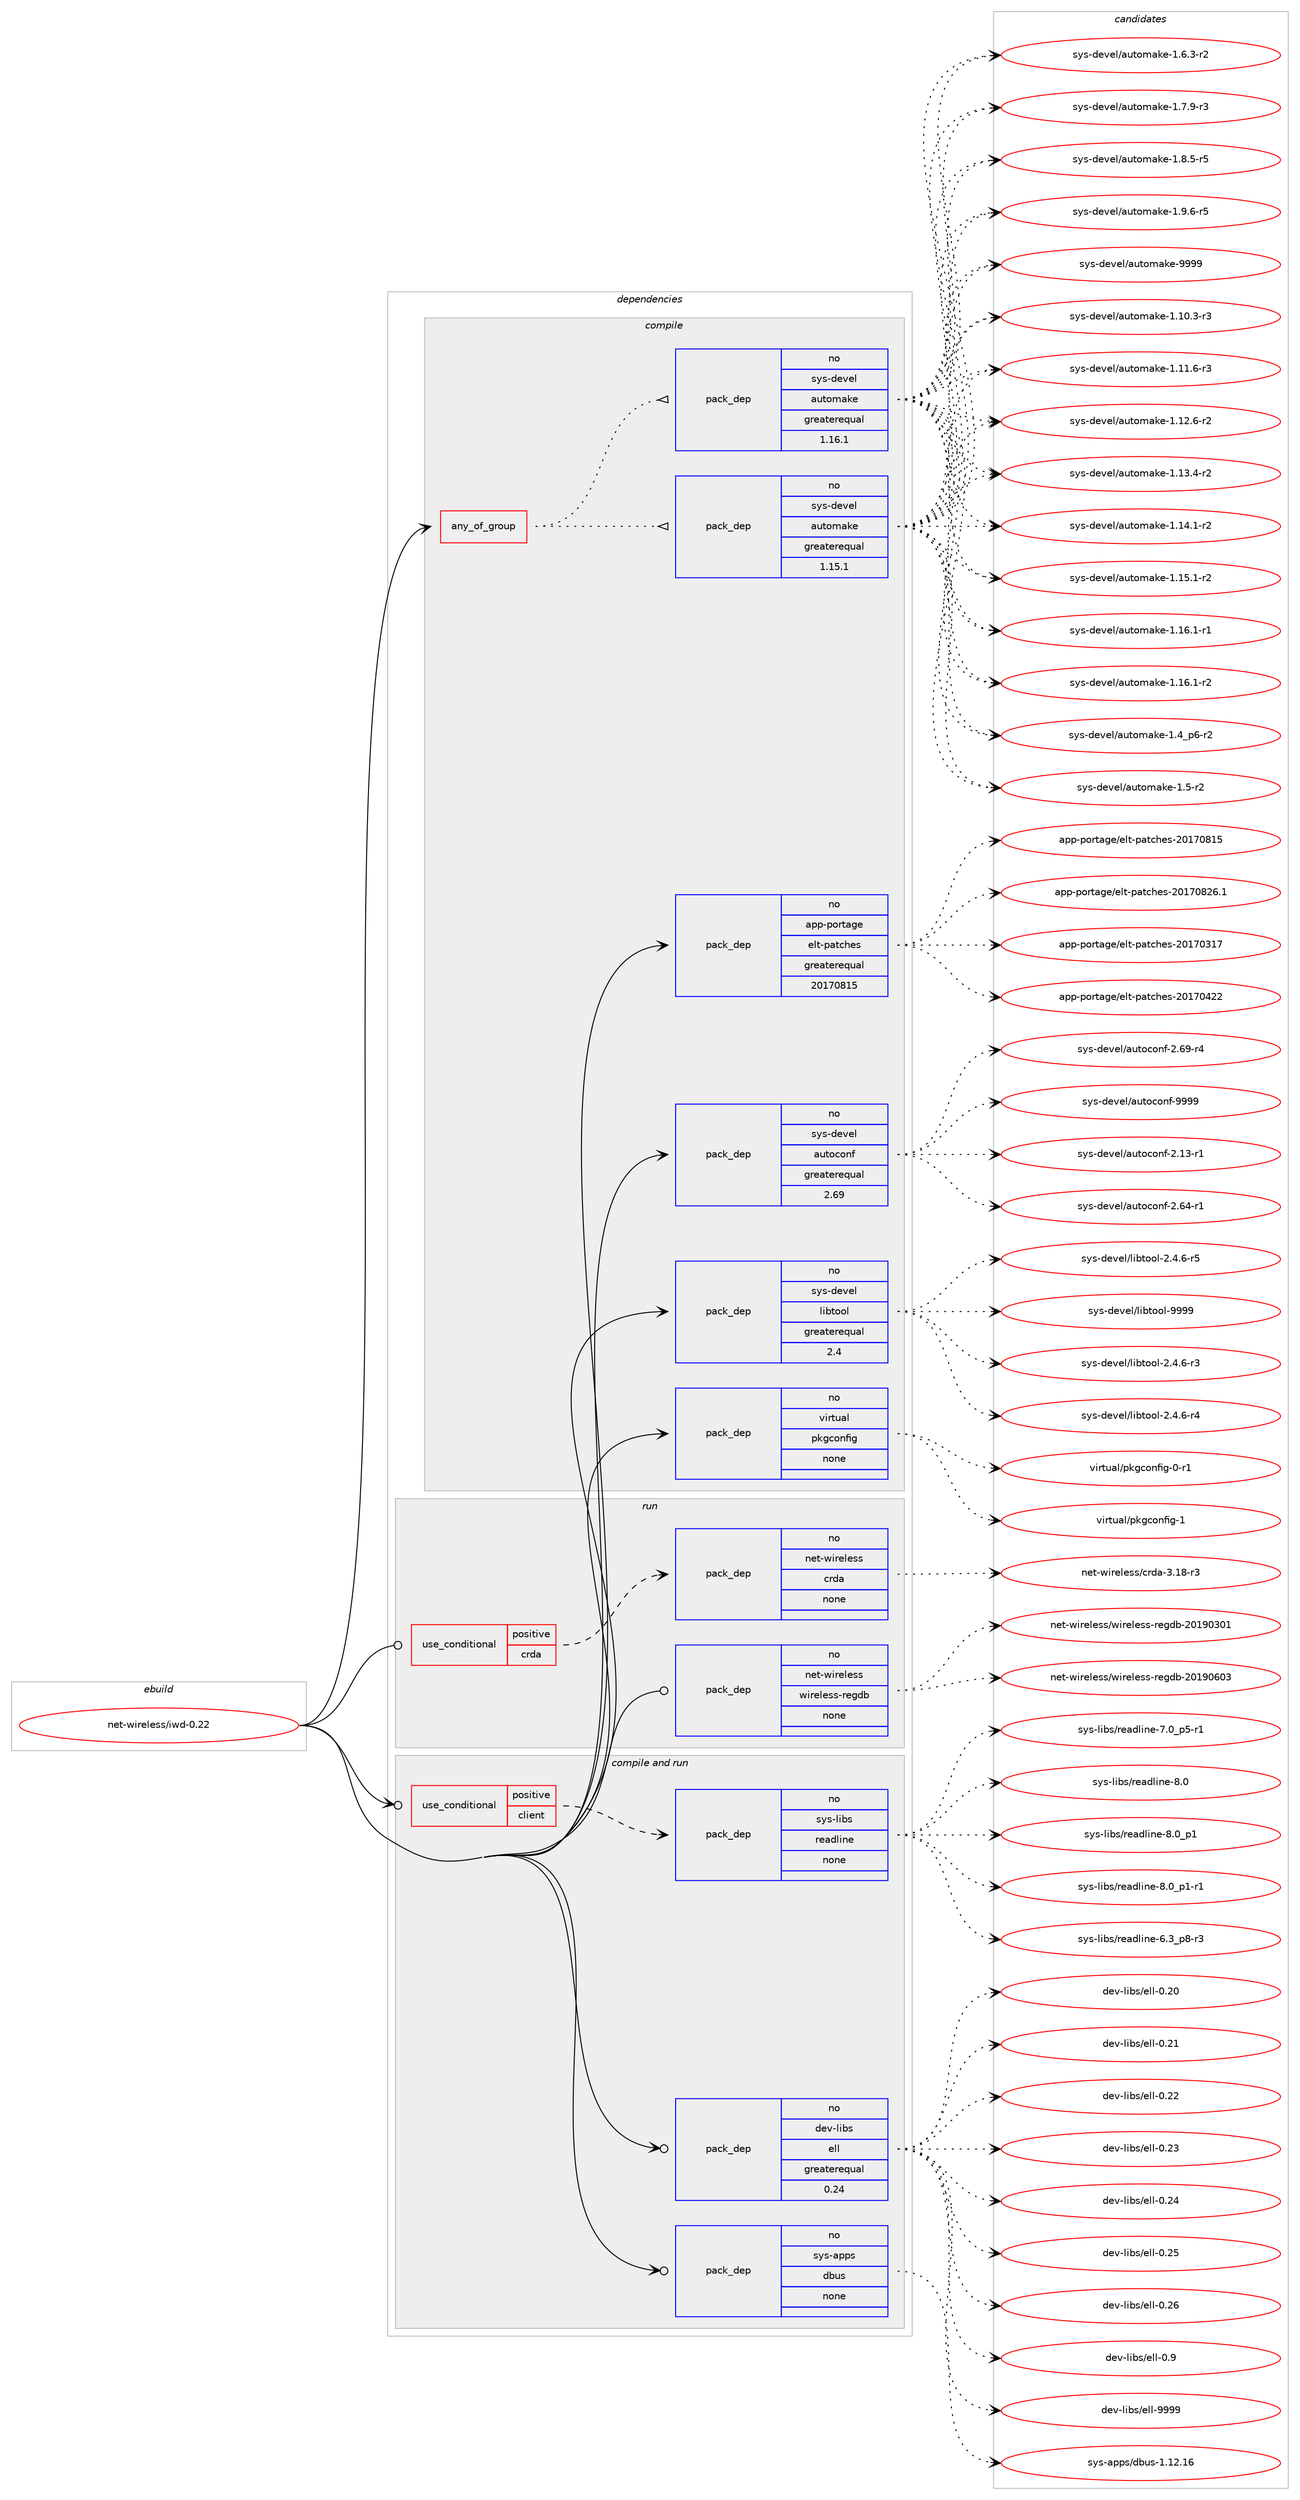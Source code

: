 digraph prolog {

# *************
# Graph options
# *************

newrank=true;
concentrate=true;
compound=true;
graph [rankdir=LR,fontname=Helvetica,fontsize=10,ranksep=1.5];#, ranksep=2.5, nodesep=0.2];
edge  [arrowhead=vee];
node  [fontname=Helvetica,fontsize=10];

# **********
# The ebuild
# **********

subgraph cluster_leftcol {
color=gray;
rank=same;
label=<<i>ebuild</i>>;
id [label="net-wireless/iwd-0.22", color=red, width=4, href="../net-wireless/iwd-0.22.svg"];
}

# ****************
# The dependencies
# ****************

subgraph cluster_midcol {
color=gray;
label=<<i>dependencies</i>>;
subgraph cluster_compile {
fillcolor="#eeeeee";
style=filled;
label=<<i>compile</i>>;
subgraph any14408 {
dependency844676 [label=<<TABLE BORDER="0" CELLBORDER="1" CELLSPACING="0" CELLPADDING="4"><TR><TD CELLPADDING="10">any_of_group</TD></TR></TABLE>>, shape=none, color=red];subgraph pack623720 {
dependency844677 [label=<<TABLE BORDER="0" CELLBORDER="1" CELLSPACING="0" CELLPADDING="4" WIDTH="220"><TR><TD ROWSPAN="6" CELLPADDING="30">pack_dep</TD></TR><TR><TD WIDTH="110">no</TD></TR><TR><TD>sys-devel</TD></TR><TR><TD>automake</TD></TR><TR><TD>greaterequal</TD></TR><TR><TD>1.16.1</TD></TR></TABLE>>, shape=none, color=blue];
}
dependency844676:e -> dependency844677:w [weight=20,style="dotted",arrowhead="oinv"];
subgraph pack623721 {
dependency844678 [label=<<TABLE BORDER="0" CELLBORDER="1" CELLSPACING="0" CELLPADDING="4" WIDTH="220"><TR><TD ROWSPAN="6" CELLPADDING="30">pack_dep</TD></TR><TR><TD WIDTH="110">no</TD></TR><TR><TD>sys-devel</TD></TR><TR><TD>automake</TD></TR><TR><TD>greaterequal</TD></TR><TR><TD>1.15.1</TD></TR></TABLE>>, shape=none, color=blue];
}
dependency844676:e -> dependency844678:w [weight=20,style="dotted",arrowhead="oinv"];
}
id:e -> dependency844676:w [weight=20,style="solid",arrowhead="vee"];
subgraph pack623722 {
dependency844679 [label=<<TABLE BORDER="0" CELLBORDER="1" CELLSPACING="0" CELLPADDING="4" WIDTH="220"><TR><TD ROWSPAN="6" CELLPADDING="30">pack_dep</TD></TR><TR><TD WIDTH="110">no</TD></TR><TR><TD>app-portage</TD></TR><TR><TD>elt-patches</TD></TR><TR><TD>greaterequal</TD></TR><TR><TD>20170815</TD></TR></TABLE>>, shape=none, color=blue];
}
id:e -> dependency844679:w [weight=20,style="solid",arrowhead="vee"];
subgraph pack623723 {
dependency844680 [label=<<TABLE BORDER="0" CELLBORDER="1" CELLSPACING="0" CELLPADDING="4" WIDTH="220"><TR><TD ROWSPAN="6" CELLPADDING="30">pack_dep</TD></TR><TR><TD WIDTH="110">no</TD></TR><TR><TD>sys-devel</TD></TR><TR><TD>autoconf</TD></TR><TR><TD>greaterequal</TD></TR><TR><TD>2.69</TD></TR></TABLE>>, shape=none, color=blue];
}
id:e -> dependency844680:w [weight=20,style="solid",arrowhead="vee"];
subgraph pack623724 {
dependency844681 [label=<<TABLE BORDER="0" CELLBORDER="1" CELLSPACING="0" CELLPADDING="4" WIDTH="220"><TR><TD ROWSPAN="6" CELLPADDING="30">pack_dep</TD></TR><TR><TD WIDTH="110">no</TD></TR><TR><TD>sys-devel</TD></TR><TR><TD>libtool</TD></TR><TR><TD>greaterequal</TD></TR><TR><TD>2.4</TD></TR></TABLE>>, shape=none, color=blue];
}
id:e -> dependency844681:w [weight=20,style="solid",arrowhead="vee"];
subgraph pack623725 {
dependency844682 [label=<<TABLE BORDER="0" CELLBORDER="1" CELLSPACING="0" CELLPADDING="4" WIDTH="220"><TR><TD ROWSPAN="6" CELLPADDING="30">pack_dep</TD></TR><TR><TD WIDTH="110">no</TD></TR><TR><TD>virtual</TD></TR><TR><TD>pkgconfig</TD></TR><TR><TD>none</TD></TR><TR><TD></TD></TR></TABLE>>, shape=none, color=blue];
}
id:e -> dependency844682:w [weight=20,style="solid",arrowhead="vee"];
}
subgraph cluster_compileandrun {
fillcolor="#eeeeee";
style=filled;
label=<<i>compile and run</i>>;
subgraph cond206045 {
dependency844683 [label=<<TABLE BORDER="0" CELLBORDER="1" CELLSPACING="0" CELLPADDING="4"><TR><TD ROWSPAN="3" CELLPADDING="10">use_conditional</TD></TR><TR><TD>positive</TD></TR><TR><TD>client</TD></TR></TABLE>>, shape=none, color=red];
subgraph pack623726 {
dependency844684 [label=<<TABLE BORDER="0" CELLBORDER="1" CELLSPACING="0" CELLPADDING="4" WIDTH="220"><TR><TD ROWSPAN="6" CELLPADDING="30">pack_dep</TD></TR><TR><TD WIDTH="110">no</TD></TR><TR><TD>sys-libs</TD></TR><TR><TD>readline</TD></TR><TR><TD>none</TD></TR><TR><TD></TD></TR></TABLE>>, shape=none, color=blue];
}
dependency844683:e -> dependency844684:w [weight=20,style="dashed",arrowhead="vee"];
}
id:e -> dependency844683:w [weight=20,style="solid",arrowhead="odotvee"];
subgraph pack623727 {
dependency844685 [label=<<TABLE BORDER="0" CELLBORDER="1" CELLSPACING="0" CELLPADDING="4" WIDTH="220"><TR><TD ROWSPAN="6" CELLPADDING="30">pack_dep</TD></TR><TR><TD WIDTH="110">no</TD></TR><TR><TD>dev-libs</TD></TR><TR><TD>ell</TD></TR><TR><TD>greaterequal</TD></TR><TR><TD>0.24</TD></TR></TABLE>>, shape=none, color=blue];
}
id:e -> dependency844685:w [weight=20,style="solid",arrowhead="odotvee"];
subgraph pack623728 {
dependency844686 [label=<<TABLE BORDER="0" CELLBORDER="1" CELLSPACING="0" CELLPADDING="4" WIDTH="220"><TR><TD ROWSPAN="6" CELLPADDING="30">pack_dep</TD></TR><TR><TD WIDTH="110">no</TD></TR><TR><TD>sys-apps</TD></TR><TR><TD>dbus</TD></TR><TR><TD>none</TD></TR><TR><TD></TD></TR></TABLE>>, shape=none, color=blue];
}
id:e -> dependency844686:w [weight=20,style="solid",arrowhead="odotvee"];
}
subgraph cluster_run {
fillcolor="#eeeeee";
style=filled;
label=<<i>run</i>>;
subgraph cond206046 {
dependency844687 [label=<<TABLE BORDER="0" CELLBORDER="1" CELLSPACING="0" CELLPADDING="4"><TR><TD ROWSPAN="3" CELLPADDING="10">use_conditional</TD></TR><TR><TD>positive</TD></TR><TR><TD>crda</TD></TR></TABLE>>, shape=none, color=red];
subgraph pack623729 {
dependency844688 [label=<<TABLE BORDER="0" CELLBORDER="1" CELLSPACING="0" CELLPADDING="4" WIDTH="220"><TR><TD ROWSPAN="6" CELLPADDING="30">pack_dep</TD></TR><TR><TD WIDTH="110">no</TD></TR><TR><TD>net-wireless</TD></TR><TR><TD>crda</TD></TR><TR><TD>none</TD></TR><TR><TD></TD></TR></TABLE>>, shape=none, color=blue];
}
dependency844687:e -> dependency844688:w [weight=20,style="dashed",arrowhead="vee"];
}
id:e -> dependency844687:w [weight=20,style="solid",arrowhead="odot"];
subgraph pack623730 {
dependency844689 [label=<<TABLE BORDER="0" CELLBORDER="1" CELLSPACING="0" CELLPADDING="4" WIDTH="220"><TR><TD ROWSPAN="6" CELLPADDING="30">pack_dep</TD></TR><TR><TD WIDTH="110">no</TD></TR><TR><TD>net-wireless</TD></TR><TR><TD>wireless-regdb</TD></TR><TR><TD>none</TD></TR><TR><TD></TD></TR></TABLE>>, shape=none, color=blue];
}
id:e -> dependency844689:w [weight=20,style="solid",arrowhead="odot"];
}
}

# **************
# The candidates
# **************

subgraph cluster_choices {
rank=same;
color=gray;
label=<<i>candidates</i>>;

subgraph choice623720 {
color=black;
nodesep=1;
choice11512111545100101118101108479711711611110997107101454946494846514511451 [label="sys-devel/automake-1.10.3-r3", color=red, width=4,href="../sys-devel/automake-1.10.3-r3.svg"];
choice11512111545100101118101108479711711611110997107101454946494946544511451 [label="sys-devel/automake-1.11.6-r3", color=red, width=4,href="../sys-devel/automake-1.11.6-r3.svg"];
choice11512111545100101118101108479711711611110997107101454946495046544511450 [label="sys-devel/automake-1.12.6-r2", color=red, width=4,href="../sys-devel/automake-1.12.6-r2.svg"];
choice11512111545100101118101108479711711611110997107101454946495146524511450 [label="sys-devel/automake-1.13.4-r2", color=red, width=4,href="../sys-devel/automake-1.13.4-r2.svg"];
choice11512111545100101118101108479711711611110997107101454946495246494511450 [label="sys-devel/automake-1.14.1-r2", color=red, width=4,href="../sys-devel/automake-1.14.1-r2.svg"];
choice11512111545100101118101108479711711611110997107101454946495346494511450 [label="sys-devel/automake-1.15.1-r2", color=red, width=4,href="../sys-devel/automake-1.15.1-r2.svg"];
choice11512111545100101118101108479711711611110997107101454946495446494511449 [label="sys-devel/automake-1.16.1-r1", color=red, width=4,href="../sys-devel/automake-1.16.1-r1.svg"];
choice11512111545100101118101108479711711611110997107101454946495446494511450 [label="sys-devel/automake-1.16.1-r2", color=red, width=4,href="../sys-devel/automake-1.16.1-r2.svg"];
choice115121115451001011181011084797117116111109971071014549465295112544511450 [label="sys-devel/automake-1.4_p6-r2", color=red, width=4,href="../sys-devel/automake-1.4_p6-r2.svg"];
choice11512111545100101118101108479711711611110997107101454946534511450 [label="sys-devel/automake-1.5-r2", color=red, width=4,href="../sys-devel/automake-1.5-r2.svg"];
choice115121115451001011181011084797117116111109971071014549465446514511450 [label="sys-devel/automake-1.6.3-r2", color=red, width=4,href="../sys-devel/automake-1.6.3-r2.svg"];
choice115121115451001011181011084797117116111109971071014549465546574511451 [label="sys-devel/automake-1.7.9-r3", color=red, width=4,href="../sys-devel/automake-1.7.9-r3.svg"];
choice115121115451001011181011084797117116111109971071014549465646534511453 [label="sys-devel/automake-1.8.5-r5", color=red, width=4,href="../sys-devel/automake-1.8.5-r5.svg"];
choice115121115451001011181011084797117116111109971071014549465746544511453 [label="sys-devel/automake-1.9.6-r5", color=red, width=4,href="../sys-devel/automake-1.9.6-r5.svg"];
choice115121115451001011181011084797117116111109971071014557575757 [label="sys-devel/automake-9999", color=red, width=4,href="../sys-devel/automake-9999.svg"];
dependency844677:e -> choice11512111545100101118101108479711711611110997107101454946494846514511451:w [style=dotted,weight="100"];
dependency844677:e -> choice11512111545100101118101108479711711611110997107101454946494946544511451:w [style=dotted,weight="100"];
dependency844677:e -> choice11512111545100101118101108479711711611110997107101454946495046544511450:w [style=dotted,weight="100"];
dependency844677:e -> choice11512111545100101118101108479711711611110997107101454946495146524511450:w [style=dotted,weight="100"];
dependency844677:e -> choice11512111545100101118101108479711711611110997107101454946495246494511450:w [style=dotted,weight="100"];
dependency844677:e -> choice11512111545100101118101108479711711611110997107101454946495346494511450:w [style=dotted,weight="100"];
dependency844677:e -> choice11512111545100101118101108479711711611110997107101454946495446494511449:w [style=dotted,weight="100"];
dependency844677:e -> choice11512111545100101118101108479711711611110997107101454946495446494511450:w [style=dotted,weight="100"];
dependency844677:e -> choice115121115451001011181011084797117116111109971071014549465295112544511450:w [style=dotted,weight="100"];
dependency844677:e -> choice11512111545100101118101108479711711611110997107101454946534511450:w [style=dotted,weight="100"];
dependency844677:e -> choice115121115451001011181011084797117116111109971071014549465446514511450:w [style=dotted,weight="100"];
dependency844677:e -> choice115121115451001011181011084797117116111109971071014549465546574511451:w [style=dotted,weight="100"];
dependency844677:e -> choice115121115451001011181011084797117116111109971071014549465646534511453:w [style=dotted,weight="100"];
dependency844677:e -> choice115121115451001011181011084797117116111109971071014549465746544511453:w [style=dotted,weight="100"];
dependency844677:e -> choice115121115451001011181011084797117116111109971071014557575757:w [style=dotted,weight="100"];
}
subgraph choice623721 {
color=black;
nodesep=1;
choice11512111545100101118101108479711711611110997107101454946494846514511451 [label="sys-devel/automake-1.10.3-r3", color=red, width=4,href="../sys-devel/automake-1.10.3-r3.svg"];
choice11512111545100101118101108479711711611110997107101454946494946544511451 [label="sys-devel/automake-1.11.6-r3", color=red, width=4,href="../sys-devel/automake-1.11.6-r3.svg"];
choice11512111545100101118101108479711711611110997107101454946495046544511450 [label="sys-devel/automake-1.12.6-r2", color=red, width=4,href="../sys-devel/automake-1.12.6-r2.svg"];
choice11512111545100101118101108479711711611110997107101454946495146524511450 [label="sys-devel/automake-1.13.4-r2", color=red, width=4,href="../sys-devel/automake-1.13.4-r2.svg"];
choice11512111545100101118101108479711711611110997107101454946495246494511450 [label="sys-devel/automake-1.14.1-r2", color=red, width=4,href="../sys-devel/automake-1.14.1-r2.svg"];
choice11512111545100101118101108479711711611110997107101454946495346494511450 [label="sys-devel/automake-1.15.1-r2", color=red, width=4,href="../sys-devel/automake-1.15.1-r2.svg"];
choice11512111545100101118101108479711711611110997107101454946495446494511449 [label="sys-devel/automake-1.16.1-r1", color=red, width=4,href="../sys-devel/automake-1.16.1-r1.svg"];
choice11512111545100101118101108479711711611110997107101454946495446494511450 [label="sys-devel/automake-1.16.1-r2", color=red, width=4,href="../sys-devel/automake-1.16.1-r2.svg"];
choice115121115451001011181011084797117116111109971071014549465295112544511450 [label="sys-devel/automake-1.4_p6-r2", color=red, width=4,href="../sys-devel/automake-1.4_p6-r2.svg"];
choice11512111545100101118101108479711711611110997107101454946534511450 [label="sys-devel/automake-1.5-r2", color=red, width=4,href="../sys-devel/automake-1.5-r2.svg"];
choice115121115451001011181011084797117116111109971071014549465446514511450 [label="sys-devel/automake-1.6.3-r2", color=red, width=4,href="../sys-devel/automake-1.6.3-r2.svg"];
choice115121115451001011181011084797117116111109971071014549465546574511451 [label="sys-devel/automake-1.7.9-r3", color=red, width=4,href="../sys-devel/automake-1.7.9-r3.svg"];
choice115121115451001011181011084797117116111109971071014549465646534511453 [label="sys-devel/automake-1.8.5-r5", color=red, width=4,href="../sys-devel/automake-1.8.5-r5.svg"];
choice115121115451001011181011084797117116111109971071014549465746544511453 [label="sys-devel/automake-1.9.6-r5", color=red, width=4,href="../sys-devel/automake-1.9.6-r5.svg"];
choice115121115451001011181011084797117116111109971071014557575757 [label="sys-devel/automake-9999", color=red, width=4,href="../sys-devel/automake-9999.svg"];
dependency844678:e -> choice11512111545100101118101108479711711611110997107101454946494846514511451:w [style=dotted,weight="100"];
dependency844678:e -> choice11512111545100101118101108479711711611110997107101454946494946544511451:w [style=dotted,weight="100"];
dependency844678:e -> choice11512111545100101118101108479711711611110997107101454946495046544511450:w [style=dotted,weight="100"];
dependency844678:e -> choice11512111545100101118101108479711711611110997107101454946495146524511450:w [style=dotted,weight="100"];
dependency844678:e -> choice11512111545100101118101108479711711611110997107101454946495246494511450:w [style=dotted,weight="100"];
dependency844678:e -> choice11512111545100101118101108479711711611110997107101454946495346494511450:w [style=dotted,weight="100"];
dependency844678:e -> choice11512111545100101118101108479711711611110997107101454946495446494511449:w [style=dotted,weight="100"];
dependency844678:e -> choice11512111545100101118101108479711711611110997107101454946495446494511450:w [style=dotted,weight="100"];
dependency844678:e -> choice115121115451001011181011084797117116111109971071014549465295112544511450:w [style=dotted,weight="100"];
dependency844678:e -> choice11512111545100101118101108479711711611110997107101454946534511450:w [style=dotted,weight="100"];
dependency844678:e -> choice115121115451001011181011084797117116111109971071014549465446514511450:w [style=dotted,weight="100"];
dependency844678:e -> choice115121115451001011181011084797117116111109971071014549465546574511451:w [style=dotted,weight="100"];
dependency844678:e -> choice115121115451001011181011084797117116111109971071014549465646534511453:w [style=dotted,weight="100"];
dependency844678:e -> choice115121115451001011181011084797117116111109971071014549465746544511453:w [style=dotted,weight="100"];
dependency844678:e -> choice115121115451001011181011084797117116111109971071014557575757:w [style=dotted,weight="100"];
}
subgraph choice623722 {
color=black;
nodesep=1;
choice97112112451121111141169710310147101108116451129711699104101115455048495548514955 [label="app-portage/elt-patches-20170317", color=red, width=4,href="../app-portage/elt-patches-20170317.svg"];
choice97112112451121111141169710310147101108116451129711699104101115455048495548525050 [label="app-portage/elt-patches-20170422", color=red, width=4,href="../app-portage/elt-patches-20170422.svg"];
choice97112112451121111141169710310147101108116451129711699104101115455048495548564953 [label="app-portage/elt-patches-20170815", color=red, width=4,href="../app-portage/elt-patches-20170815.svg"];
choice971121124511211111411697103101471011081164511297116991041011154550484955485650544649 [label="app-portage/elt-patches-20170826.1", color=red, width=4,href="../app-portage/elt-patches-20170826.1.svg"];
dependency844679:e -> choice97112112451121111141169710310147101108116451129711699104101115455048495548514955:w [style=dotted,weight="100"];
dependency844679:e -> choice97112112451121111141169710310147101108116451129711699104101115455048495548525050:w [style=dotted,weight="100"];
dependency844679:e -> choice97112112451121111141169710310147101108116451129711699104101115455048495548564953:w [style=dotted,weight="100"];
dependency844679:e -> choice971121124511211111411697103101471011081164511297116991041011154550484955485650544649:w [style=dotted,weight="100"];
}
subgraph choice623723 {
color=black;
nodesep=1;
choice1151211154510010111810110847971171161119911111010245504649514511449 [label="sys-devel/autoconf-2.13-r1", color=red, width=4,href="../sys-devel/autoconf-2.13-r1.svg"];
choice1151211154510010111810110847971171161119911111010245504654524511449 [label="sys-devel/autoconf-2.64-r1", color=red, width=4,href="../sys-devel/autoconf-2.64-r1.svg"];
choice1151211154510010111810110847971171161119911111010245504654574511452 [label="sys-devel/autoconf-2.69-r4", color=red, width=4,href="../sys-devel/autoconf-2.69-r4.svg"];
choice115121115451001011181011084797117116111991111101024557575757 [label="sys-devel/autoconf-9999", color=red, width=4,href="../sys-devel/autoconf-9999.svg"];
dependency844680:e -> choice1151211154510010111810110847971171161119911111010245504649514511449:w [style=dotted,weight="100"];
dependency844680:e -> choice1151211154510010111810110847971171161119911111010245504654524511449:w [style=dotted,weight="100"];
dependency844680:e -> choice1151211154510010111810110847971171161119911111010245504654574511452:w [style=dotted,weight="100"];
dependency844680:e -> choice115121115451001011181011084797117116111991111101024557575757:w [style=dotted,weight="100"];
}
subgraph choice623724 {
color=black;
nodesep=1;
choice1151211154510010111810110847108105981161111111084550465246544511451 [label="sys-devel/libtool-2.4.6-r3", color=red, width=4,href="../sys-devel/libtool-2.4.6-r3.svg"];
choice1151211154510010111810110847108105981161111111084550465246544511452 [label="sys-devel/libtool-2.4.6-r4", color=red, width=4,href="../sys-devel/libtool-2.4.6-r4.svg"];
choice1151211154510010111810110847108105981161111111084550465246544511453 [label="sys-devel/libtool-2.4.6-r5", color=red, width=4,href="../sys-devel/libtool-2.4.6-r5.svg"];
choice1151211154510010111810110847108105981161111111084557575757 [label="sys-devel/libtool-9999", color=red, width=4,href="../sys-devel/libtool-9999.svg"];
dependency844681:e -> choice1151211154510010111810110847108105981161111111084550465246544511451:w [style=dotted,weight="100"];
dependency844681:e -> choice1151211154510010111810110847108105981161111111084550465246544511452:w [style=dotted,weight="100"];
dependency844681:e -> choice1151211154510010111810110847108105981161111111084550465246544511453:w [style=dotted,weight="100"];
dependency844681:e -> choice1151211154510010111810110847108105981161111111084557575757:w [style=dotted,weight="100"];
}
subgraph choice623725 {
color=black;
nodesep=1;
choice11810511411611797108471121071039911111010210510345484511449 [label="virtual/pkgconfig-0-r1", color=red, width=4,href="../virtual/pkgconfig-0-r1.svg"];
choice1181051141161179710847112107103991111101021051034549 [label="virtual/pkgconfig-1", color=red, width=4,href="../virtual/pkgconfig-1.svg"];
dependency844682:e -> choice11810511411611797108471121071039911111010210510345484511449:w [style=dotted,weight="100"];
dependency844682:e -> choice1181051141161179710847112107103991111101021051034549:w [style=dotted,weight="100"];
}
subgraph choice623726 {
color=black;
nodesep=1;
choice115121115451081059811547114101971001081051101014554465195112564511451 [label="sys-libs/readline-6.3_p8-r3", color=red, width=4,href="../sys-libs/readline-6.3_p8-r3.svg"];
choice115121115451081059811547114101971001081051101014555464895112534511449 [label="sys-libs/readline-7.0_p5-r1", color=red, width=4,href="../sys-libs/readline-7.0_p5-r1.svg"];
choice1151211154510810598115471141019710010810511010145564648 [label="sys-libs/readline-8.0", color=red, width=4,href="../sys-libs/readline-8.0.svg"];
choice11512111545108105981154711410197100108105110101455646489511249 [label="sys-libs/readline-8.0_p1", color=red, width=4,href="../sys-libs/readline-8.0_p1.svg"];
choice115121115451081059811547114101971001081051101014556464895112494511449 [label="sys-libs/readline-8.0_p1-r1", color=red, width=4,href="../sys-libs/readline-8.0_p1-r1.svg"];
dependency844684:e -> choice115121115451081059811547114101971001081051101014554465195112564511451:w [style=dotted,weight="100"];
dependency844684:e -> choice115121115451081059811547114101971001081051101014555464895112534511449:w [style=dotted,weight="100"];
dependency844684:e -> choice1151211154510810598115471141019710010810511010145564648:w [style=dotted,weight="100"];
dependency844684:e -> choice11512111545108105981154711410197100108105110101455646489511249:w [style=dotted,weight="100"];
dependency844684:e -> choice115121115451081059811547114101971001081051101014556464895112494511449:w [style=dotted,weight="100"];
}
subgraph choice623727 {
color=black;
nodesep=1;
choice1001011184510810598115471011081084548465048 [label="dev-libs/ell-0.20", color=red, width=4,href="../dev-libs/ell-0.20.svg"];
choice1001011184510810598115471011081084548465049 [label="dev-libs/ell-0.21", color=red, width=4,href="../dev-libs/ell-0.21.svg"];
choice1001011184510810598115471011081084548465050 [label="dev-libs/ell-0.22", color=red, width=4,href="../dev-libs/ell-0.22.svg"];
choice1001011184510810598115471011081084548465051 [label="dev-libs/ell-0.23", color=red, width=4,href="../dev-libs/ell-0.23.svg"];
choice1001011184510810598115471011081084548465052 [label="dev-libs/ell-0.24", color=red, width=4,href="../dev-libs/ell-0.24.svg"];
choice1001011184510810598115471011081084548465053 [label="dev-libs/ell-0.25", color=red, width=4,href="../dev-libs/ell-0.25.svg"];
choice1001011184510810598115471011081084548465054 [label="dev-libs/ell-0.26", color=red, width=4,href="../dev-libs/ell-0.26.svg"];
choice10010111845108105981154710110810845484657 [label="dev-libs/ell-0.9", color=red, width=4,href="../dev-libs/ell-0.9.svg"];
choice1001011184510810598115471011081084557575757 [label="dev-libs/ell-9999", color=red, width=4,href="../dev-libs/ell-9999.svg"];
dependency844685:e -> choice1001011184510810598115471011081084548465048:w [style=dotted,weight="100"];
dependency844685:e -> choice1001011184510810598115471011081084548465049:w [style=dotted,weight="100"];
dependency844685:e -> choice1001011184510810598115471011081084548465050:w [style=dotted,weight="100"];
dependency844685:e -> choice1001011184510810598115471011081084548465051:w [style=dotted,weight="100"];
dependency844685:e -> choice1001011184510810598115471011081084548465052:w [style=dotted,weight="100"];
dependency844685:e -> choice1001011184510810598115471011081084548465053:w [style=dotted,weight="100"];
dependency844685:e -> choice1001011184510810598115471011081084548465054:w [style=dotted,weight="100"];
dependency844685:e -> choice10010111845108105981154710110810845484657:w [style=dotted,weight="100"];
dependency844685:e -> choice1001011184510810598115471011081084557575757:w [style=dotted,weight="100"];
}
subgraph choice623728 {
color=black;
nodesep=1;
choice115121115459711211211547100981171154549464950464954 [label="sys-apps/dbus-1.12.16", color=red, width=4,href="../sys-apps/dbus-1.12.16.svg"];
dependency844686:e -> choice115121115459711211211547100981171154549464950464954:w [style=dotted,weight="100"];
}
subgraph choice623729 {
color=black;
nodesep=1;
choice1101011164511910511410110810111511547991141009745514649564511451 [label="net-wireless/crda-3.18-r3", color=red, width=4,href="../net-wireless/crda-3.18-r3.svg"];
dependency844688:e -> choice1101011164511910511410110810111511547991141009745514649564511451:w [style=dotted,weight="100"];
}
subgraph choice623730 {
color=black;
nodesep=1;
choice11010111645119105114101108101115115471191051141011081011151154511410110310098455048495748514849 [label="net-wireless/wireless-regdb-20190301", color=red, width=4,href="../net-wireless/wireless-regdb-20190301.svg"];
choice11010111645119105114101108101115115471191051141011081011151154511410110310098455048495748544851 [label="net-wireless/wireless-regdb-20190603", color=red, width=4,href="../net-wireless/wireless-regdb-20190603.svg"];
dependency844689:e -> choice11010111645119105114101108101115115471191051141011081011151154511410110310098455048495748514849:w [style=dotted,weight="100"];
dependency844689:e -> choice11010111645119105114101108101115115471191051141011081011151154511410110310098455048495748544851:w [style=dotted,weight="100"];
}
}

}
